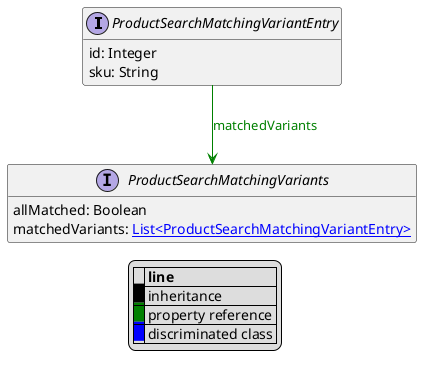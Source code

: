 @startuml

hide empty fields
hide empty methods
legend
|= |= line |
|<back:black>   </back>| inheritance |
|<back:green>   </back>| property reference |
|<back:blue>   </back>| discriminated class |
endlegend
interface ProductSearchMatchingVariantEntry [[ProductSearchMatchingVariantEntry.svg]]  {
    id: Integer
    sku: String
}



interface ProductSearchMatchingVariants [[ProductSearchMatchingVariants.svg]]  {
    allMatched: Boolean
    matchedVariants: [[ProductSearchMatchingVariantEntry.svg List<ProductSearchMatchingVariantEntry>]]
}

ProductSearchMatchingVariantEntry --> ProductSearchMatchingVariants #green;text:green : "matchedVariants"
@enduml

